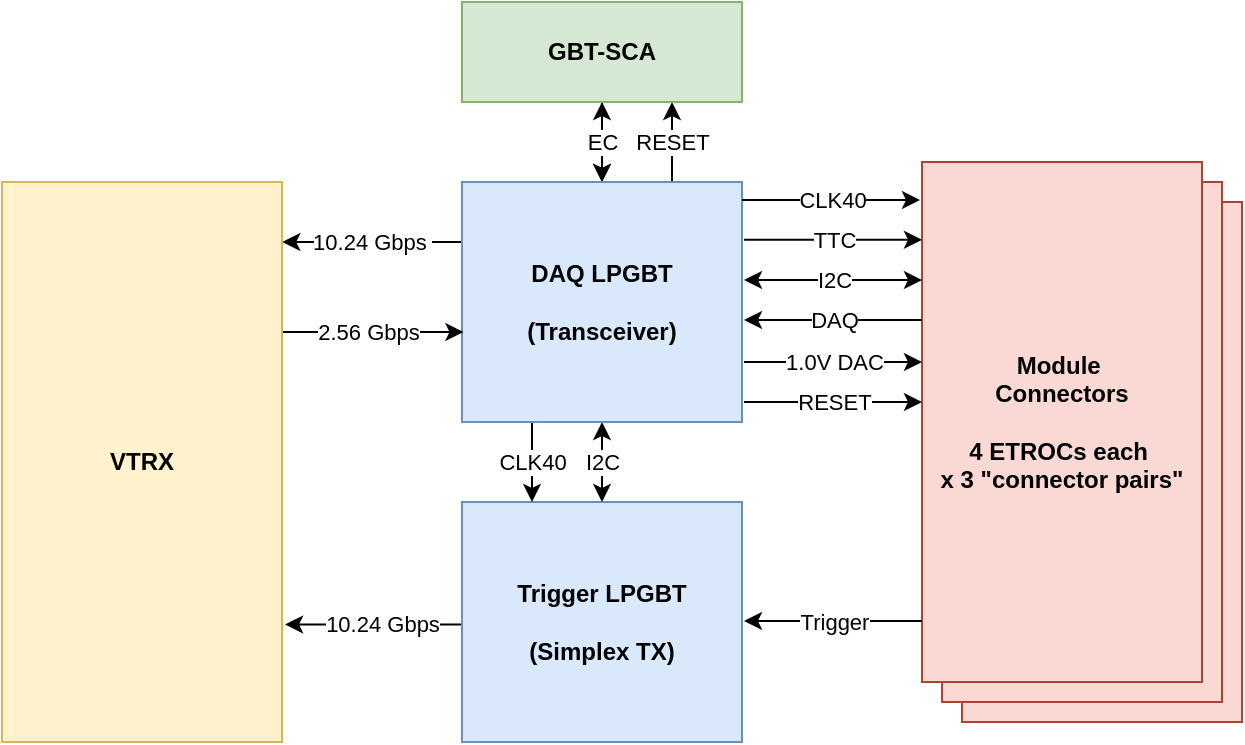 <mxfile version="13.6.2" type="device" pages="3"><diagram id="pRpo7dDfYzJ1FUnZO8vR" name="Data"><mxGraphModel dx="1422" dy="819" grid="1" gridSize="10" guides="1" tooltips="1" connect="1" arrows="1" fold="1" page="1" pageScale="1" pageWidth="827" pageHeight="583" math="0" shadow="0"><root><mxCell id="0"/><mxCell id="1" parent="0"/><mxCell id="l7zSjzHvB5rH28vupn2u-26" value="&lt;b&gt;Module&amp;nbsp;&lt;br&gt;Connector&lt;br&gt;(4 ETROCs)&lt;br&gt;&lt;/b&gt;" style="rounded=0;whiteSpace=wrap;html=1;fillColor=#fad9d5;strokeColor=#ae4132;" parent="1" vertex="1"><mxGeometry x="579" y="190" width="140" height="260" as="geometry"/></mxCell><mxCell id="l7zSjzHvB5rH28vupn2u-25" value="&lt;b&gt;Module&amp;nbsp;&lt;br&gt;Connector&lt;br&gt;(4 ETROCs)&lt;br&gt;&lt;/b&gt;" style="rounded=0;whiteSpace=wrap;html=1;fillColor=#fad9d5;strokeColor=#ae4132;" parent="1" vertex="1"><mxGeometry x="569" y="180" width="140" height="260" as="geometry"/></mxCell><mxCell id="l7zSjzHvB5rH28vupn2u-16" value="10.24 Gbps" style="edgeStyle=orthogonalEdgeStyle;rounded=0;orthogonalLoop=1;jettySize=auto;html=1;startArrow=none;startFill=0;entryX=1.011;entryY=0.79;entryDx=0;entryDy=0;entryPerimeter=0;" parent="1" source="l7zSjzHvB5rH28vupn2u-1" target="l7zSjzHvB5rH28vupn2u-3" edge="1"><mxGeometry x="-0.101" relative="1" as="geometry"><mxPoint x="249" y="401" as="targetPoint"/><Array as="points"><mxPoint x="259" y="401"/></Array><mxPoint as="offset"/></mxGeometry></mxCell><mxCell id="l7zSjzHvB5rH28vupn2u-1" value="&lt;b&gt;Trigger LPGBT&lt;br&gt;&lt;br&gt;(Simplex TX)&lt;br&gt;&lt;/b&gt;" style="rounded=0;whiteSpace=wrap;html=1;fillColor=#dae8fc;strokeColor=#6c8ebf;" parent="1" vertex="1"><mxGeometry x="329" y="340" width="140" height="120" as="geometry"/></mxCell><mxCell id="l7zSjzHvB5rH28vupn2u-12" value="I2C" style="edgeStyle=orthogonalEdgeStyle;rounded=0;orthogonalLoop=1;jettySize=auto;html=1;exitX=0.5;exitY=1;exitDx=0;exitDy=0;startArrow=classic;startFill=1;" parent="1" source="l7zSjzHvB5rH28vupn2u-2" target="l7zSjzHvB5rH28vupn2u-1" edge="1"><mxGeometry relative="1" as="geometry"/></mxCell><mxCell id="l7zSjzHvB5rH28vupn2u-14" value="CLK40" style="edgeStyle=orthogonalEdgeStyle;rounded=0;orthogonalLoop=1;jettySize=auto;html=1;exitX=0.25;exitY=1;exitDx=0;exitDy=0;entryX=0.25;entryY=0;entryDx=0;entryDy=0;startArrow=none;startFill=0;" parent="1" source="l7zSjzHvB5rH28vupn2u-2" target="l7zSjzHvB5rH28vupn2u-1" edge="1"><mxGeometry relative="1" as="geometry"/></mxCell><mxCell id="l7zSjzHvB5rH28vupn2u-15" value="EC" style="edgeStyle=orthogonalEdgeStyle;rounded=0;orthogonalLoop=1;jettySize=auto;html=1;exitX=0.5;exitY=0;exitDx=0;exitDy=0;entryX=0.5;entryY=1;entryDx=0;entryDy=0;startArrow=classic;startFill=1;" parent="1" source="l7zSjzHvB5rH28vupn2u-2" target="l7zSjzHvB5rH28vupn2u-4" edge="1"><mxGeometry relative="1" as="geometry"/></mxCell><mxCell id="l7zSjzHvB5rH28vupn2u-18" value="10.24 Gbps&amp;nbsp;" style="edgeStyle=orthogonalEdgeStyle;rounded=0;orthogonalLoop=1;jettySize=auto;html=1;exitX=0;exitY=0.25;exitDx=0;exitDy=0;entryX=1.001;entryY=0.107;entryDx=0;entryDy=0;entryPerimeter=0;startArrow=none;startFill=0;" parent="1" source="l7zSjzHvB5rH28vupn2u-2" target="l7zSjzHvB5rH28vupn2u-3" edge="1"><mxGeometry relative="1" as="geometry"/></mxCell><mxCell id="7uKd_S5zCopFWsAl5srT-1" value="EC" style="edgeStyle=orthogonalEdgeStyle;rounded=0;orthogonalLoop=1;jettySize=auto;html=1;startArrow=classic;startFill=1;endArrow=none;endFill=0;" parent="1" source="l7zSjzHvB5rH28vupn2u-2" target="l7zSjzHvB5rH28vupn2u-4" edge="1"><mxGeometry relative="1" as="geometry"/></mxCell><mxCell id="7uKd_S5zCopFWsAl5srT-2" value="RESET" style="edgeStyle=orthogonalEdgeStyle;rounded=0;orthogonalLoop=1;jettySize=auto;html=1;exitX=0.75;exitY=0;exitDx=0;exitDy=0;entryX=0.75;entryY=1;entryDx=0;entryDy=0;startArrow=none;startFill=0;endArrow=classic;endFill=1;" parent="1" source="l7zSjzHvB5rH28vupn2u-2" target="l7zSjzHvB5rH28vupn2u-4" edge="1"><mxGeometry relative="1" as="geometry"/></mxCell><mxCell id="l7zSjzHvB5rH28vupn2u-2" value="&lt;b&gt;DAQ LPGBT&lt;br&gt;&lt;br&gt;(Transceiver)&lt;br&gt;&lt;/b&gt;" style="rounded=0;whiteSpace=wrap;html=1;fillColor=#dae8fc;strokeColor=#6c8ebf;" parent="1" vertex="1"><mxGeometry x="329" y="180" width="140" height="120" as="geometry"/></mxCell><mxCell id="l7zSjzHvB5rH28vupn2u-17" value="2.56 Gbps" style="edgeStyle=orthogonalEdgeStyle;rounded=0;orthogonalLoop=1;jettySize=auto;html=1;exitX=1;exitY=0.25;exitDx=0;exitDy=0;entryX=0.005;entryY=0.625;entryDx=0;entryDy=0;startArrow=none;startFill=0;entryPerimeter=0;" parent="1" source="l7zSjzHvB5rH28vupn2u-3" target="l7zSjzHvB5rH28vupn2u-2" edge="1"><mxGeometry relative="1" as="geometry"><Array as="points"><mxPoint x="239" y="255"/></Array></mxGeometry></mxCell><mxCell id="l7zSjzHvB5rH28vupn2u-3" value="&lt;b&gt;VTRX&lt;/b&gt;" style="rounded=0;whiteSpace=wrap;html=1;fillColor=#fff2cc;strokeColor=#d6b656;" parent="1" vertex="1"><mxGeometry x="99" y="180" width="140" height="280" as="geometry"/></mxCell><mxCell id="l7zSjzHvB5rH28vupn2u-4" value="&lt;b&gt;GBT-SCA&lt;br&gt;&lt;/b&gt;" style="rounded=0;whiteSpace=wrap;html=1;fillColor=#d5e8d4;strokeColor=#82b366;" parent="1" vertex="1"><mxGeometry x="329" y="90" width="140" height="50" as="geometry"/></mxCell><mxCell id="l7zSjzHvB5rH28vupn2u-5" value="&lt;b&gt;Module&amp;nbsp;&lt;br&gt;Connectors&lt;br&gt;&lt;br&gt;4 ETROCs each&amp;nbsp;&lt;br&gt;x 3 &quot;connector pairs&quot;&lt;br&gt;&lt;/b&gt;" style="rounded=0;whiteSpace=wrap;html=1;fillColor=#fad9d5;strokeColor=#ae4132;" parent="1" vertex="1"><mxGeometry x="559" y="170" width="140" height="260" as="geometry"/></mxCell><mxCell id="l7zSjzHvB5rH28vupn2u-33" value="CLK40" style="rounded=0;orthogonalLoop=1;jettySize=auto;html=1;exitX=1;exitY=0.25;exitDx=0;exitDy=0;startArrow=none;startFill=0;" parent="1" edge="1"><mxGeometry relative="1" as="geometry"><mxPoint x="469" y="189.0" as="sourcePoint"/><mxPoint x="558" y="189" as="targetPoint"/></mxGeometry></mxCell><mxCell id="l7zSjzHvB5rH28vupn2u-34" value="TTC" style="rounded=0;orthogonalLoop=1;jettySize=auto;html=1;exitX=1;exitY=0.25;exitDx=0;exitDy=0;startArrow=none;startFill=0;" parent="1" edge="1"><mxGeometry relative="1" as="geometry"><mxPoint x="470" y="208.9" as="sourcePoint"/><mxPoint x="559.0" y="208.9" as="targetPoint"/></mxGeometry></mxCell><mxCell id="l7zSjzHvB5rH28vupn2u-35" value="I2C" style="rounded=0;orthogonalLoop=1;jettySize=auto;html=1;exitX=1;exitY=0.25;exitDx=0;exitDy=0;startArrow=classic;startFill=1;" parent="1" edge="1"><mxGeometry relative="1" as="geometry"><mxPoint x="470.0" y="229.0" as="sourcePoint"/><mxPoint x="559.0" y="229.0" as="targetPoint"/></mxGeometry></mxCell><mxCell id="l7zSjzHvB5rH28vupn2u-36" value="DAQ" style="rounded=0;orthogonalLoop=1;jettySize=auto;html=1;exitX=1;exitY=0.25;exitDx=0;exitDy=0;startArrow=classic;startFill=1;endArrow=none;endFill=0;" parent="1" edge="1"><mxGeometry relative="1" as="geometry"><mxPoint x="470.0" y="249.0" as="sourcePoint"/><mxPoint x="559.0" y="249.0" as="targetPoint"/></mxGeometry></mxCell><mxCell id="l7zSjzHvB5rH28vupn2u-40" value="Trigger" style="rounded=0;orthogonalLoop=1;jettySize=auto;html=1;exitX=1;exitY=0.25;exitDx=0;exitDy=0;startArrow=classic;startFill=1;endArrow=none;endFill=0;" parent="1" edge="1"><mxGeometry relative="1" as="geometry"><mxPoint x="470" y="399.5" as="sourcePoint"/><mxPoint x="559.0" y="399.5" as="targetPoint"/></mxGeometry></mxCell><mxCell id="l7zSjzHvB5rH28vupn2u-46" value="1.0V DAC" style="rounded=0;orthogonalLoop=1;jettySize=auto;html=1;exitX=1;exitY=0.25;exitDx=0;exitDy=0;startArrow=none;startFill=0;" parent="1" edge="1"><mxGeometry relative="1" as="geometry"><mxPoint x="470" y="270.0" as="sourcePoint"/><mxPoint x="559" y="270.0" as="targetPoint"/></mxGeometry></mxCell><mxCell id="l7zSjzHvB5rH28vupn2u-47" value="RESET" style="rounded=0;orthogonalLoop=1;jettySize=auto;html=1;exitX=1;exitY=0.25;exitDx=0;exitDy=0;startArrow=none;startFill=0;" parent="1" edge="1"><mxGeometry relative="1" as="geometry"><mxPoint x="470" y="290.0" as="sourcePoint"/><mxPoint x="559" y="290.0" as="targetPoint"/></mxGeometry></mxCell></root></mxGraphModel></diagram><diagram id="rY-4J2Lu8AiKXNnXhORB" name="Power"><mxGraphModel dx="1422" dy="819" grid="1" gridSize="10" guides="1" tooltips="1" connect="1" arrows="1" fold="1" page="1" pageScale="1" pageWidth="827" pageHeight="583" math="0" shadow="0"><root><mxCell id="R-wD1JkFbTMqybJmLpQ5-0"/><mxCell id="R-wD1JkFbTMqybJmLpQ5-1" parent="R-wD1JkFbTMqybJmLpQ5-0"/><mxCell id="WkuSL5QYx137M_220xdg-18" value="&lt;b&gt;Module&amp;nbsp;&lt;br&gt;Connectors&lt;br&gt;&lt;br&gt;4 ETROCs each&amp;nbsp;&lt;br&gt;x 3 connectors&lt;br&gt;&lt;/b&gt;" style="rounded=0;whiteSpace=wrap;html=1;fillColor=#fad9d5;strokeColor=#ae4132;" parent="R-wD1JkFbTMqybJmLpQ5-1" vertex="1"><mxGeometry x="560" y="355" width="140" height="200" as="geometry"/></mxCell><mxCell id="WkuSL5QYx137M_220xdg-17" value="&lt;b&gt;Module&amp;nbsp;&lt;br&gt;Connectors&lt;br&gt;&lt;br&gt;4 ETROCs each&amp;nbsp;&lt;br&gt;x 3 connectors&lt;br&gt;&lt;/b&gt;" style="rounded=0;whiteSpace=wrap;html=1;fillColor=#fad9d5;strokeColor=#ae4132;" parent="R-wD1JkFbTMqybJmLpQ5-1" vertex="1"><mxGeometry x="550" y="345" width="140" height="200" as="geometry"/></mxCell><mxCell id="xacWZfofeVwfRNKHBUbk-13" value="&lt;b&gt;Power Board&lt;/b&gt;" style="rounded=0;whiteSpace=wrap;html=1;fillColor=#b0e3e6;strokeColor=#0e8088;" parent="R-wD1JkFbTMqybJmLpQ5-1" vertex="1"><mxGeometry x="130" y="25" width="140" height="403" as="geometry"/></mxCell><mxCell id="xacWZfofeVwfRNKHBUbk-18" value="&lt;b&gt;Module&amp;nbsp;&lt;br&gt;Connectors&lt;br&gt;&lt;br&gt;4 ETROCs each&amp;nbsp;&lt;br&gt;x 3 &quot;connector pairs&quot;&lt;/b&gt;&lt;b&gt;&lt;br&gt;&lt;/b&gt;" style="rounded=0;whiteSpace=wrap;html=1;fillColor=#fad9d5;strokeColor=#ae4132;" parent="R-wD1JkFbTMqybJmLpQ5-1" vertex="1"><mxGeometry x="540" y="335" width="140" height="200" as="geometry"/></mxCell><mxCell id="xacWZfofeVwfRNKHBUbk-24" value="1.2V" style="endArrow=classic;html=1;fontSize=16;" parent="R-wD1JkFbTMqybJmLpQ5-1" edge="1"><mxGeometry width="50" height="50" relative="1" as="geometry"><mxPoint x="270" y="355" as="sourcePoint"/><mxPoint x="540" y="355" as="targetPoint"/></mxGeometry></mxCell><mxCell id="WkuSL5QYx137M_220xdg-13" value="1.2V" style="endArrow=classic;html=1;fontSize=16;" parent="R-wD1JkFbTMqybJmLpQ5-1" edge="1"><mxGeometry width="50" height="50" relative="1" as="geometry"><mxPoint x="270" y="375" as="sourcePoint"/><mxPoint x="540" y="375" as="targetPoint"/></mxGeometry></mxCell><mxCell id="WkuSL5QYx137M_220xdg-14" value="1.2V" style="endArrow=classic;html=1;fontSize=16;" parent="R-wD1JkFbTMqybJmLpQ5-1" edge="1"><mxGeometry width="50" height="50" relative="1" as="geometry"><mxPoint x="270" y="395" as="sourcePoint"/><mxPoint x="540" y="395" as="targetPoint"/></mxGeometry></mxCell><mxCell id="WkuSL5QYx137M_220xdg-16" value="&lt;b&gt;BV Connector&lt;/b&gt;" style="rounded=0;whiteSpace=wrap;html=1;fillColor=#bac8d3;strokeColor=#23445d;" parent="R-wD1JkFbTMqybJmLpQ5-1" vertex="1"><mxGeometry x="130" y="445" width="140" height="90" as="geometry"/></mxCell><mxCell id="WkuSL5QYx137M_220xdg-20" value="Bias Voltage" style="endArrow=classic;html=1;fontSize=16;" parent="R-wD1JkFbTMqybJmLpQ5-1" edge="1"><mxGeometry width="50" height="50" relative="1" as="geometry"><mxPoint x="270" y="454.5" as="sourcePoint"/><mxPoint x="540" y="454.5" as="targetPoint"/></mxGeometry></mxCell><mxCell id="WkuSL5QYx137M_220xdg-21" value="Bias Voltage" style="endArrow=classic;html=1;fontSize=16;" parent="R-wD1JkFbTMqybJmLpQ5-1" edge="1"><mxGeometry width="50" height="50" relative="1" as="geometry"><mxPoint x="270" y="479.5" as="sourcePoint"/><mxPoint x="540" y="479.5" as="targetPoint"/></mxGeometry></mxCell><mxCell id="WkuSL5QYx137M_220xdg-22" value="Bias Voltage" style="endArrow=classic;html=1;fontSize=16;" parent="R-wD1JkFbTMqybJmLpQ5-1" edge="1"><mxGeometry width="50" height="50" relative="1" as="geometry"><mxPoint x="270" y="505" as="sourcePoint"/><mxPoint x="540" y="505" as="targetPoint"/></mxGeometry></mxCell><mxCell id="tPa331KEHbfuM3Afot_3-4" value="11V" style="endArrow=classic;html=1;fontSize=16;" parent="R-wD1JkFbTMqybJmLpQ5-1" edge="1"><mxGeometry width="50" height="50" relative="1" as="geometry"><mxPoint x="270" y="125" as="sourcePoint"/><mxPoint x="340" y="125" as="targetPoint"/></mxGeometry></mxCell><mxCell id="tPa331KEHbfuM3Afot_3-5" value="1V2" style="edgeStyle=elbowEdgeStyle;rounded=0;orthogonalLoop=1;jettySize=auto;html=1;entryX=0;entryY=0.5;entryDx=0;entryDy=0;startArrow=none;startFill=0;endArrow=classic;endFill=1;fontSize=16;elbow=vertical;" parent="R-wD1JkFbTMqybJmLpQ5-1" target="tPa331KEHbfuM3Afot_3-7" edge="1"><mxGeometry relative="1" as="geometry"><Array as="points"><mxPoint x="480" y="255"/><mxPoint x="480" y="255"/></Array><mxPoint x="270" y="255" as="sourcePoint"/></mxGeometry></mxCell><mxCell id="tPa331KEHbfuM3Afot_3-6" value="&lt;b&gt;LPGBT&lt;br&gt;&lt;/b&gt;" style="rounded=0;whiteSpace=wrap;html=1;fillColor=#dae8fc;strokeColor=#6c8ebf;" parent="R-wD1JkFbTMqybJmLpQ5-1" vertex="1"><mxGeometry x="555" y="205" width="140" height="120" as="geometry"/></mxCell><mxCell id="tPa331KEHbfuM3Afot_3-7" value="&lt;b&gt;LPGBT&lt;br&gt;&lt;/b&gt;" style="rounded=0;whiteSpace=wrap;html=1;fillColor=#dae8fc;strokeColor=#6c8ebf;" parent="R-wD1JkFbTMqybJmLpQ5-1" vertex="1"><mxGeometry x="545" y="195" width="140" height="120" as="geometry"/></mxCell><mxCell id="tPa331KEHbfuM3Afot_3-8" value="&lt;b&gt;VTRX&lt;/b&gt;" style="rounded=0;whiteSpace=wrap;html=1;fillColor=#fff2cc;strokeColor=#d6b656;" parent="R-wD1JkFbTMqybJmLpQ5-1" vertex="1"><mxGeometry x="545" y="105" width="140" height="80" as="geometry"/></mxCell><mxCell id="tPa331KEHbfuM3Afot_3-9" value="2V5TX" style="edgeStyle=orthogonalEdgeStyle;rounded=0;orthogonalLoop=1;jettySize=auto;html=1;exitX=1;exitY=0.5;exitDx=0;exitDy=0;entryX=0;entryY=0.5;entryDx=0;entryDy=0;startArrow=none;startFill=0;endArrow=classic;endFill=1;fontSize=16;" parent="R-wD1JkFbTMqybJmLpQ5-1" source="tPa331KEHbfuM3Afot_3-10" target="tPa331KEHbfuM3Afot_3-8" edge="1"><mxGeometry x="0.312" relative="1" as="geometry"><Array as="points"><mxPoint x="460" y="200"/><mxPoint x="460" y="145"/></Array><mxPoint as="offset"/></mxGeometry></mxCell><mxCell id="tPa331KEHbfuM3Afot_3-10" value="&lt;b&gt;LINPOL12&lt;br&gt;&lt;/b&gt;" style="rounded=0;whiteSpace=wrap;html=1;fillColor=#d0cee2;strokeColor=#56517e;" parent="R-wD1JkFbTMqybJmLpQ5-1" vertex="1"><mxGeometry x="340" y="175" width="100" height="50" as="geometry"/></mxCell><mxCell id="tPa331KEHbfuM3Afot_3-11" value="2V5RX" style="edgeStyle=orthogonalEdgeStyle;rounded=0;orthogonalLoop=1;jettySize=auto;html=1;exitX=1;exitY=0.5;exitDx=0;exitDy=0;startArrow=none;startFill=0;endArrow=classic;endFill=1;fontSize=16;entryX=0;entryY=0.25;entryDx=0;entryDy=0;" parent="R-wD1JkFbTMqybJmLpQ5-1" source="tPa331KEHbfuM3Afot_3-12" target="tPa331KEHbfuM3Afot_3-8" edge="1"><mxGeometry relative="1" as="geometry"><Array as="points"><mxPoint x="440" y="125"/></Array></mxGeometry></mxCell><mxCell id="tPa331KEHbfuM3Afot_3-12" value="&lt;b&gt;LINPOL12&lt;br&gt;&lt;/b&gt;" style="rounded=0;whiteSpace=wrap;html=1;fillColor=#d0cee2;strokeColor=#56517e;" parent="R-wD1JkFbTMqybJmLpQ5-1" vertex="1"><mxGeometry x="340" y="95" width="100" height="50" as="geometry"/></mxCell><mxCell id="tPa331KEHbfuM3Afot_3-13" value="" style="endArrow=classic;html=1;fontSize=16;entryX=0;entryY=0.75;entryDx=0;entryDy=0;edgeStyle=orthogonalEdgeStyle;rounded=0;" parent="R-wD1JkFbTMqybJmLpQ5-1" target="tPa331KEHbfuM3Afot_3-8" edge="1"><mxGeometry width="50" height="50" relative="1" as="geometry"><mxPoint x="500" y="255" as="sourcePoint"/><mxPoint x="545" y="157.5" as="targetPoint"/><Array as="points"><mxPoint x="520" y="255"/><mxPoint x="520" y="165"/></Array></mxGeometry></mxCell><mxCell id="tPa331KEHbfuM3Afot_3-14" value="11V" style="endArrow=classic;html=1;fontSize=16;" parent="R-wD1JkFbTMqybJmLpQ5-1" edge="1"><mxGeometry width="50" height="50" relative="1" as="geometry"><mxPoint x="270" y="205" as="sourcePoint"/><mxPoint x="340" y="205" as="targetPoint"/></mxGeometry></mxCell><mxCell id="tPa331KEHbfuM3Afot_3-15" value="1V5" style="edgeStyle=orthogonalEdgeStyle;rounded=0;orthogonalLoop=1;jettySize=auto;html=1;exitX=1;exitY=0.5;exitDx=0;exitDy=0;entryX=0;entryY=0.5;entryDx=0;entryDy=0;startArrow=none;startFill=0;endArrow=classic;endFill=1;fontSize=16;" parent="R-wD1JkFbTMqybJmLpQ5-1" source="tPa331KEHbfuM3Afot_3-16" target="tPa331KEHbfuM3Afot_3-17" edge="1"><mxGeometry relative="1" as="geometry"/></mxCell><mxCell id="tPa331KEHbfuM3Afot_3-16" value="&lt;b&gt;LINPOL12&lt;br&gt;&lt;/b&gt;" style="rounded=0;whiteSpace=wrap;html=1;fillColor=#d0cee2;strokeColor=#56517e;" parent="R-wD1JkFbTMqybJmLpQ5-1" vertex="1"><mxGeometry x="340" y="23" width="100" height="50" as="geometry"/></mxCell><mxCell id="tPa331KEHbfuM3Afot_3-17" value="&lt;b&gt;GBT-SCA&lt;br&gt;&lt;/b&gt;" style="rounded=0;whiteSpace=wrap;html=1;fillColor=#d5e8d4;strokeColor=#82b366;" parent="R-wD1JkFbTMqybJmLpQ5-1" vertex="1"><mxGeometry x="545" y="18" width="140" height="60" as="geometry"/></mxCell><mxCell id="tPa331KEHbfuM3Afot_3-18" value="11V" style="endArrow=classic;html=1;fontSize=16;" parent="R-wD1JkFbTMqybJmLpQ5-1" edge="1"><mxGeometry width="50" height="50" relative="1" as="geometry"><mxPoint x="270" y="47.5" as="sourcePoint"/><mxPoint x="340" y="47.5" as="targetPoint"/></mxGeometry></mxCell><mxCell id="pFETaAUMbb-Pjnk_E9Vp-0" value="1.2V" style="endArrow=classic;html=1;fontSize=16;" parent="R-wD1JkFbTMqybJmLpQ5-1" edge="1"><mxGeometry width="50" height="50" relative="1" as="geometry"><mxPoint x="270" y="415.0" as="sourcePoint"/><mxPoint x="540" y="415.0" as="targetPoint"/></mxGeometry></mxCell></root></mxGraphModel></diagram><diagram id="66l2y_QIgl6WP6gCbTtv" name="Control &amp; Monitoring"><mxGraphModel dx="1422" dy="819" grid="1" gridSize="10" guides="1" tooltips="1" connect="1" arrows="1" fold="1" page="1" pageScale="1" pageWidth="827" pageHeight="583" math="0" shadow="0"><root><mxCell id="CyPqGRHDIMY9j1Ztgc7J-0"/><mxCell id="CyPqGRHDIMY9j1Ztgc7J-1" parent="CyPqGRHDIMY9j1Ztgc7J-0"/><mxCell id="OMYo8PW-O516YZg6BAsb-1" value="&lt;b&gt;Module&amp;nbsp;&lt;br&gt;Connectors&lt;br&gt;&lt;br&gt;4 ETROCs each&amp;nbsp;&lt;br&gt;x 3 &quot;connector pairs&quot;&lt;/b&gt;&lt;b&gt;&lt;br&gt;&lt;/b&gt;" style="rounded=0;whiteSpace=wrap;html=1;fillColor=#fad9d5;strokeColor=#ae4132;" vertex="1" parent="CyPqGRHDIMY9j1Ztgc7J-1"><mxGeometry x="510" y="410" width="140" height="100" as="geometry"/></mxCell><mxCell id="OMYo8PW-O516YZg6BAsb-0" value="&lt;b&gt;Module&amp;nbsp;&lt;br&gt;Connectors&lt;br&gt;&lt;br&gt;4 ETROCs each&amp;nbsp;&lt;br&gt;x 3 &quot;connector pairs&quot;&lt;/b&gt;&lt;b&gt;&lt;br&gt;&lt;/b&gt;" style="rounded=0;whiteSpace=wrap;html=1;fillColor=#fad9d5;strokeColor=#ae4132;" vertex="1" parent="CyPqGRHDIMY9j1Ztgc7J-1"><mxGeometry x="500" y="400" width="140" height="100" as="geometry"/></mxCell><mxCell id="x-HFkizTJmw6zRwiH5ed-0" value="1.0V DAC" style="edgeStyle=orthogonalEdgeStyle;rounded=0;orthogonalLoop=1;jettySize=auto;html=1;exitX=1;exitY=0.5;exitDx=0;exitDy=0;" parent="CyPqGRHDIMY9j1Ztgc7J-1" source="oB6YdngtAXr2gqwxsHAE-9" target="oB6YdngtAXr2gqwxsHAE-13" edge="1"><mxGeometry relative="1" as="geometry"/></mxCell><mxCell id="oB6YdngtAXr2gqwxsHAE-9" value="&lt;b&gt;LPGBT&lt;br&gt;&lt;br&gt;ADC + DAC&lt;br&gt;&lt;/b&gt;" style="rounded=0;whiteSpace=wrap;html=1;fillColor=#dae8fc;strokeColor=#6c8ebf;" parent="CyPqGRHDIMY9j1Ztgc7J-1" vertex="1"><mxGeometry x="260" y="350" width="110" height="180" as="geometry"/></mxCell><mxCell id="oB6YdngtAXr2gqwxsHAE-12" value="&lt;b&gt;SCA&lt;br&gt;&lt;br&gt;ADC&lt;br&gt;&lt;/b&gt;" style="rounded=0;whiteSpace=wrap;html=1;fillColor=#d5e8d4;strokeColor=#82b366;" parent="CyPqGRHDIMY9j1Ztgc7J-1" vertex="1"><mxGeometry x="260" y="230" width="110" height="100" as="geometry"/></mxCell><mxCell id="oB6YdngtAXr2gqwxsHAE-13" value="&lt;b&gt;Module&amp;nbsp;&lt;br&gt;Connectors&lt;br&gt;&lt;br&gt;4 ETROCs each&amp;nbsp;&lt;br&gt;x 3 &quot;connector pairs&quot;&lt;/b&gt;&lt;b&gt;&lt;br&gt;&lt;/b&gt;" style="rounded=0;whiteSpace=wrap;html=1;fillColor=#fad9d5;strokeColor=#ae4132;" parent="CyPqGRHDIMY9j1Ztgc7J-1" vertex="1"><mxGeometry x="490" y="390" width="140" height="100" as="geometry"/></mxCell><mxCell id="oB6YdngtAXr2gqwxsHAE-20" value="1V2 monitor x6" style="endArrow=classic;html=1;exitX=0.25;exitY=0;exitDx=0;exitDy=0;edgeStyle=orthogonalEdgeStyle;rounded=0;entryX=0.991;entryY=0.198;entryDx=0;entryDy=0;entryPerimeter=0;" parent="CyPqGRHDIMY9j1Ztgc7J-1" source="oB6YdngtAXr2gqwxsHAE-13" target="oB6YdngtAXr2gqwxsHAE-12" edge="1"><mxGeometry x="0.553" width="50" height="50" relative="1" as="geometry"><mxPoint x="410" y="510" as="sourcePoint"/><mxPoint x="401" y="250" as="targetPoint"/><Array as="points"><mxPoint x="525" y="250"/></Array><mxPoint as="offset"/></mxGeometry></mxCell><mxCell id="oB6YdngtAXr2gqwxsHAE-22" value="RESET x3" style="rounded=0;orthogonalLoop=1;jettySize=auto;html=1;exitX=1;exitY=0.75;exitDx=0;exitDy=0;startArrow=none;startFill=0;entryX=0.5;entryY=0;entryDx=0;entryDy=0;edgeStyle=orthogonalEdgeStyle;" parent="CyPqGRHDIMY9j1Ztgc7J-1" source="x-HFkizTJmw6zRwiH5ed-2" target="oB6YdngtAXr2gqwxsHAE-13" edge="1"><mxGeometry x="0.15" relative="1" as="geometry"><mxPoint x="401" y="420.0" as="sourcePoint"/><mxPoint x="630" y="260" as="targetPoint"/><Array as="points"><mxPoint x="560" y="195"/></Array><mxPoint as="offset"/></mxGeometry></mxCell><mxCell id="oB6YdngtAXr2gqwxsHAE-23" value="BV x3" style="endArrow=classic;html=1;entryX=0;entryY=0.5;entryDx=0;entryDy=0;" parent="CyPqGRHDIMY9j1Ztgc7J-1" target="oB6YdngtAXr2gqwxsHAE-12" edge="1"><mxGeometry width="50" height="50" relative="1" as="geometry"><mxPoint x="180" y="280" as="sourcePoint"/><mxPoint x="400" y="580" as="targetPoint"/></mxGeometry></mxCell><mxCell id="oB6YdngtAXr2gqwxsHAE-24" value="1V2 x4" style="endArrow=classic;html=1;entryX=0;entryY=0.5;entryDx=0;entryDy=0;" parent="CyPqGRHDIMY9j1Ztgc7J-1" edge="1"><mxGeometry width="50" height="50" relative="1" as="geometry"><mxPoint x="180" y="310" as="sourcePoint"/><mxPoint x="260" y="310" as="targetPoint"/></mxGeometry></mxCell><mxCell id="oB6YdngtAXr2gqwxsHAE-25" value="LV Supply" style="endArrow=classic;html=1;entryX=0;entryY=0.5;entryDx=0;entryDy=0;" parent="CyPqGRHDIMY9j1Ztgc7J-1" edge="1"><mxGeometry width="50" height="50" relative="1" as="geometry"><mxPoint x="180" y="250" as="sourcePoint"/><mxPoint x="260" y="250" as="targetPoint"/></mxGeometry></mxCell><mxCell id="JZle847QELHDS_uBhdWa-1" value="SCA 1V5 Analog" style="endArrow=classic;html=1;entryX=0;entryY=0.5;entryDx=0;entryDy=0;" parent="CyPqGRHDIMY9j1Ztgc7J-1" edge="1"><mxGeometry width="50" height="50" relative="1" as="geometry"><mxPoint x="140" y="390" as="sourcePoint"/><mxPoint x="260" y="390" as="targetPoint"/></mxGeometry></mxCell><mxCell id="JZle847QELHDS_uBhdWa-2" value="SCA 1V5 Digital" style="endArrow=classic;html=1;entryX=0;entryY=0.5;entryDx=0;entryDy=0;" parent="CyPqGRHDIMY9j1Ztgc7J-1" edge="1"><mxGeometry width="50" height="50" relative="1" as="geometry"><mxPoint x="140" y="420" as="sourcePoint"/><mxPoint x="260" y="420" as="targetPoint"/></mxGeometry></mxCell><mxCell id="JZle847QELHDS_uBhdWa-3" value="VTRX 1V2" style="endArrow=classic;html=1;entryX=0;entryY=0.5;entryDx=0;entryDy=0;" parent="CyPqGRHDIMY9j1Ztgc7J-1" edge="1"><mxGeometry width="50" height="50" relative="1" as="geometry"><mxPoint x="140" y="450" as="sourcePoint"/><mxPoint x="260" y="450" as="targetPoint"/></mxGeometry></mxCell><mxCell id="JZle847QELHDS_uBhdWa-4" value="VTRX 2V5 TX" style="endArrow=classic;html=1;entryX=0;entryY=0.5;entryDx=0;entryDy=0;" parent="CyPqGRHDIMY9j1Ztgc7J-1" edge="1"><mxGeometry width="50" height="50" relative="1" as="geometry"><mxPoint x="140" y="479.5" as="sourcePoint"/><mxPoint x="260" y="479.5" as="targetPoint"/></mxGeometry></mxCell><mxCell id="x-HFkizTJmw6zRwiH5ed-1" value="VTRX 2V5 RX" style="endArrow=classic;html=1;entryX=0;entryY=0.5;entryDx=0;entryDy=0;" parent="CyPqGRHDIMY9j1Ztgc7J-1" edge="1"><mxGeometry width="50" height="50" relative="1" as="geometry"><mxPoint x="140" y="510" as="sourcePoint"/><mxPoint x="260" y="510" as="targetPoint"/></mxGeometry></mxCell><mxCell id="x-HFkizTJmw6zRwiH5ed-2" value="&lt;b&gt;SCA&lt;br&gt;&lt;br&gt;GPIO&lt;br&gt;&lt;/b&gt;" style="rounded=0;whiteSpace=wrap;html=1;fillColor=#d5e8d4;strokeColor=#82b366;" parent="CyPqGRHDIMY9j1Ztgc7J-1" vertex="1"><mxGeometry x="260" y="60" width="110" height="160" as="geometry"/></mxCell><mxCell id="CrMWv541aEMKiyI8BNfO-0" value="&lt;b&gt;Power Board&lt;/b&gt;" style="rounded=0;whiteSpace=wrap;html=1;fillColor=#b0e3e6;strokeColor=#0e8088;" parent="CyPqGRHDIMY9j1Ztgc7J-1" vertex="1"><mxGeometry x="490" y="60" width="140" height="120" as="geometry"/></mxCell><mxCell id="CrMWv541aEMKiyI8BNfO-5" value="ENABLE x4" style="endArrow=classic;html=1;entryX=0.001;entryY=0.672;entryDx=0;entryDy=0;exitX=1;exitY=0.5;exitDx=0;exitDy=0;entryPerimeter=0;" parent="CyPqGRHDIMY9j1Ztgc7J-1" source="x-HFkizTJmw6zRwiH5ed-2" target="CrMWv541aEMKiyI8BNfO-0" edge="1"><mxGeometry width="50" height="50" relative="1" as="geometry"><mxPoint x="400" y="140.0" as="sourcePoint"/><mxPoint x="480" y="140.0" as="targetPoint"/></mxGeometry></mxCell><mxCell id="CrMWv541aEMKiyI8BNfO-6" value="Power Good x4" style="endArrow=classic;html=1;entryX=0.004;entryY=0.832;entryDx=0;entryDy=0;entryPerimeter=0;exitX=1;exitY=0.622;exitDx=0;exitDy=0;exitPerimeter=0;" parent="CyPqGRHDIMY9j1Ztgc7J-1" source="x-HFkizTJmw6zRwiH5ed-2" target="CrMWv541aEMKiyI8BNfO-0" edge="1"><mxGeometry width="50" height="50" relative="1" as="geometry"><mxPoint x="400" y="160.0" as="sourcePoint"/><mxPoint x="480" y="160.0" as="targetPoint"/></mxGeometry></mxCell></root></mxGraphModel></diagram></mxfile>